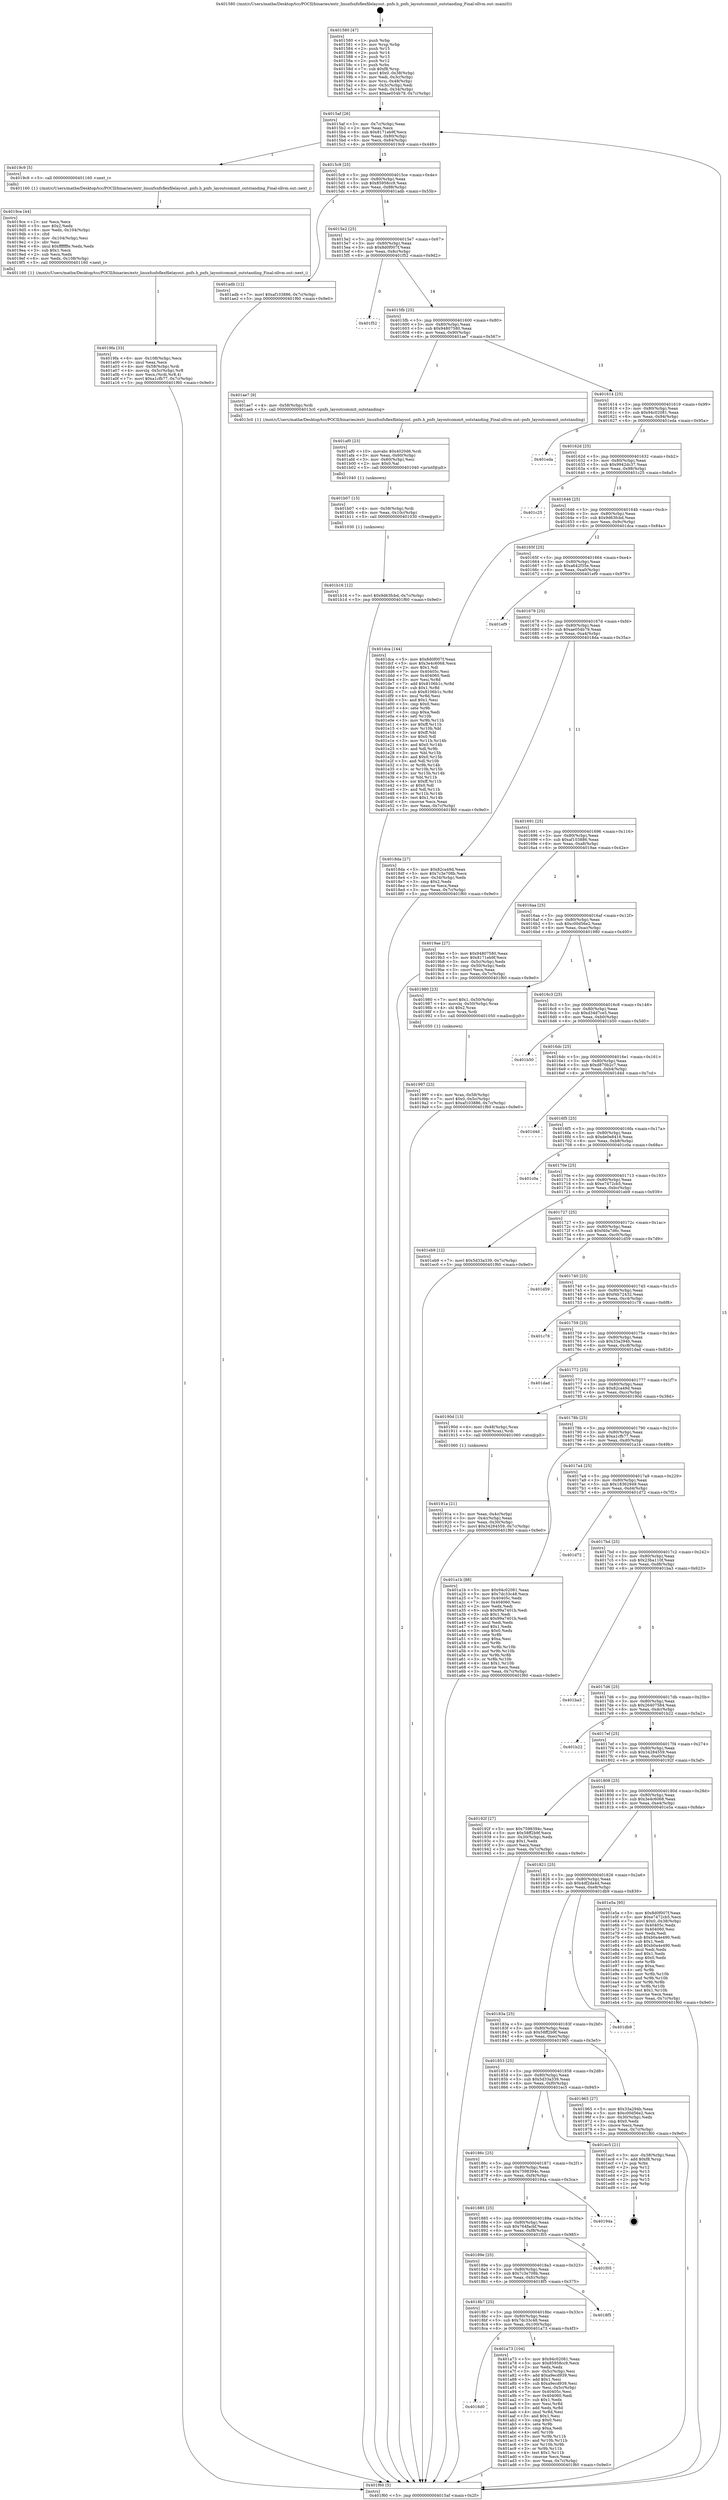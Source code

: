 digraph "0x401580" {
  label = "0x401580 (/mnt/c/Users/mathe/Desktop/tcc/POCII/binaries/extr_linuxfsnfsflexfilelayout..pnfs.h_pnfs_layoutcommit_outstanding_Final-ollvm.out::main(0))"
  labelloc = "t"
  node[shape=record]

  Entry [label="",width=0.3,height=0.3,shape=circle,fillcolor=black,style=filled]
  "0x4015af" [label="{
     0x4015af [26]\l
     | [instrs]\l
     &nbsp;&nbsp;0x4015af \<+3\>: mov -0x7c(%rbp),%eax\l
     &nbsp;&nbsp;0x4015b2 \<+2\>: mov %eax,%ecx\l
     &nbsp;&nbsp;0x4015b4 \<+6\>: sub $0x8171eb9f,%ecx\l
     &nbsp;&nbsp;0x4015ba \<+3\>: mov %eax,-0x80(%rbp)\l
     &nbsp;&nbsp;0x4015bd \<+6\>: mov %ecx,-0x84(%rbp)\l
     &nbsp;&nbsp;0x4015c3 \<+6\>: je 00000000004019c9 \<main+0x449\>\l
  }"]
  "0x4019c9" [label="{
     0x4019c9 [5]\l
     | [instrs]\l
     &nbsp;&nbsp;0x4019c9 \<+5\>: call 0000000000401160 \<next_i\>\l
     | [calls]\l
     &nbsp;&nbsp;0x401160 \{1\} (/mnt/c/Users/mathe/Desktop/tcc/POCII/binaries/extr_linuxfsnfsflexfilelayout..pnfs.h_pnfs_layoutcommit_outstanding_Final-ollvm.out::next_i)\l
  }"]
  "0x4015c9" [label="{
     0x4015c9 [25]\l
     | [instrs]\l
     &nbsp;&nbsp;0x4015c9 \<+5\>: jmp 00000000004015ce \<main+0x4e\>\l
     &nbsp;&nbsp;0x4015ce \<+3\>: mov -0x80(%rbp),%eax\l
     &nbsp;&nbsp;0x4015d1 \<+5\>: sub $0x85958cc9,%eax\l
     &nbsp;&nbsp;0x4015d6 \<+6\>: mov %eax,-0x88(%rbp)\l
     &nbsp;&nbsp;0x4015dc \<+6\>: je 0000000000401adb \<main+0x55b\>\l
  }"]
  Exit [label="",width=0.3,height=0.3,shape=circle,fillcolor=black,style=filled,peripheries=2]
  "0x401adb" [label="{
     0x401adb [12]\l
     | [instrs]\l
     &nbsp;&nbsp;0x401adb \<+7\>: movl $0xaf103886,-0x7c(%rbp)\l
     &nbsp;&nbsp;0x401ae2 \<+5\>: jmp 0000000000401f60 \<main+0x9e0\>\l
  }"]
  "0x4015e2" [label="{
     0x4015e2 [25]\l
     | [instrs]\l
     &nbsp;&nbsp;0x4015e2 \<+5\>: jmp 00000000004015e7 \<main+0x67\>\l
     &nbsp;&nbsp;0x4015e7 \<+3\>: mov -0x80(%rbp),%eax\l
     &nbsp;&nbsp;0x4015ea \<+5\>: sub $0x8d0f007f,%eax\l
     &nbsp;&nbsp;0x4015ef \<+6\>: mov %eax,-0x8c(%rbp)\l
     &nbsp;&nbsp;0x4015f5 \<+6\>: je 0000000000401f52 \<main+0x9d2\>\l
  }"]
  "0x401b16" [label="{
     0x401b16 [12]\l
     | [instrs]\l
     &nbsp;&nbsp;0x401b16 \<+7\>: movl $0x9d63fcbd,-0x7c(%rbp)\l
     &nbsp;&nbsp;0x401b1d \<+5\>: jmp 0000000000401f60 \<main+0x9e0\>\l
  }"]
  "0x401f52" [label="{
     0x401f52\l
  }", style=dashed]
  "0x4015fb" [label="{
     0x4015fb [25]\l
     | [instrs]\l
     &nbsp;&nbsp;0x4015fb \<+5\>: jmp 0000000000401600 \<main+0x80\>\l
     &nbsp;&nbsp;0x401600 \<+3\>: mov -0x80(%rbp),%eax\l
     &nbsp;&nbsp;0x401603 \<+5\>: sub $0x94807580,%eax\l
     &nbsp;&nbsp;0x401608 \<+6\>: mov %eax,-0x90(%rbp)\l
     &nbsp;&nbsp;0x40160e \<+6\>: je 0000000000401ae7 \<main+0x567\>\l
  }"]
  "0x401b07" [label="{
     0x401b07 [15]\l
     | [instrs]\l
     &nbsp;&nbsp;0x401b07 \<+4\>: mov -0x58(%rbp),%rdi\l
     &nbsp;&nbsp;0x401b0b \<+6\>: mov %eax,-0x10c(%rbp)\l
     &nbsp;&nbsp;0x401b11 \<+5\>: call 0000000000401030 \<free@plt\>\l
     | [calls]\l
     &nbsp;&nbsp;0x401030 \{1\} (unknown)\l
  }"]
  "0x401ae7" [label="{
     0x401ae7 [9]\l
     | [instrs]\l
     &nbsp;&nbsp;0x401ae7 \<+4\>: mov -0x58(%rbp),%rdi\l
     &nbsp;&nbsp;0x401aeb \<+5\>: call 00000000004013c0 \<pnfs_layoutcommit_outstanding\>\l
     | [calls]\l
     &nbsp;&nbsp;0x4013c0 \{1\} (/mnt/c/Users/mathe/Desktop/tcc/POCII/binaries/extr_linuxfsnfsflexfilelayout..pnfs.h_pnfs_layoutcommit_outstanding_Final-ollvm.out::pnfs_layoutcommit_outstanding)\l
  }"]
  "0x401614" [label="{
     0x401614 [25]\l
     | [instrs]\l
     &nbsp;&nbsp;0x401614 \<+5\>: jmp 0000000000401619 \<main+0x99\>\l
     &nbsp;&nbsp;0x401619 \<+3\>: mov -0x80(%rbp),%eax\l
     &nbsp;&nbsp;0x40161c \<+5\>: sub $0x94c02081,%eax\l
     &nbsp;&nbsp;0x401621 \<+6\>: mov %eax,-0x94(%rbp)\l
     &nbsp;&nbsp;0x401627 \<+6\>: je 0000000000401eda \<main+0x95a\>\l
  }"]
  "0x401af0" [label="{
     0x401af0 [23]\l
     | [instrs]\l
     &nbsp;&nbsp;0x401af0 \<+10\>: movabs $0x4020d6,%rdi\l
     &nbsp;&nbsp;0x401afa \<+3\>: mov %eax,-0x60(%rbp)\l
     &nbsp;&nbsp;0x401afd \<+3\>: mov -0x60(%rbp),%esi\l
     &nbsp;&nbsp;0x401b00 \<+2\>: mov $0x0,%al\l
     &nbsp;&nbsp;0x401b02 \<+5\>: call 0000000000401040 \<printf@plt\>\l
     | [calls]\l
     &nbsp;&nbsp;0x401040 \{1\} (unknown)\l
  }"]
  "0x401eda" [label="{
     0x401eda\l
  }", style=dashed]
  "0x40162d" [label="{
     0x40162d [25]\l
     | [instrs]\l
     &nbsp;&nbsp;0x40162d \<+5\>: jmp 0000000000401632 \<main+0xb2\>\l
     &nbsp;&nbsp;0x401632 \<+3\>: mov -0x80(%rbp),%eax\l
     &nbsp;&nbsp;0x401635 \<+5\>: sub $0x9942dc37,%eax\l
     &nbsp;&nbsp;0x40163a \<+6\>: mov %eax,-0x98(%rbp)\l
     &nbsp;&nbsp;0x401640 \<+6\>: je 0000000000401c25 \<main+0x6a5\>\l
  }"]
  "0x4018d0" [label="{
     0x4018d0\l
  }", style=dashed]
  "0x401c25" [label="{
     0x401c25\l
  }", style=dashed]
  "0x401646" [label="{
     0x401646 [25]\l
     | [instrs]\l
     &nbsp;&nbsp;0x401646 \<+5\>: jmp 000000000040164b \<main+0xcb\>\l
     &nbsp;&nbsp;0x40164b \<+3\>: mov -0x80(%rbp),%eax\l
     &nbsp;&nbsp;0x40164e \<+5\>: sub $0x9d63fcbd,%eax\l
     &nbsp;&nbsp;0x401653 \<+6\>: mov %eax,-0x9c(%rbp)\l
     &nbsp;&nbsp;0x401659 \<+6\>: je 0000000000401dca \<main+0x84a\>\l
  }"]
  "0x401a73" [label="{
     0x401a73 [104]\l
     | [instrs]\l
     &nbsp;&nbsp;0x401a73 \<+5\>: mov $0x94c02081,%eax\l
     &nbsp;&nbsp;0x401a78 \<+5\>: mov $0x85958cc9,%ecx\l
     &nbsp;&nbsp;0x401a7d \<+2\>: xor %edx,%edx\l
     &nbsp;&nbsp;0x401a7f \<+3\>: mov -0x5c(%rbp),%esi\l
     &nbsp;&nbsp;0x401a82 \<+6\>: add $0xa9ecd939,%esi\l
     &nbsp;&nbsp;0x401a88 \<+3\>: add $0x1,%esi\l
     &nbsp;&nbsp;0x401a8b \<+6\>: sub $0xa9ecd939,%esi\l
     &nbsp;&nbsp;0x401a91 \<+3\>: mov %esi,-0x5c(%rbp)\l
     &nbsp;&nbsp;0x401a94 \<+7\>: mov 0x40405c,%esi\l
     &nbsp;&nbsp;0x401a9b \<+7\>: mov 0x404060,%edi\l
     &nbsp;&nbsp;0x401aa2 \<+3\>: sub $0x1,%edx\l
     &nbsp;&nbsp;0x401aa5 \<+3\>: mov %esi,%r8d\l
     &nbsp;&nbsp;0x401aa8 \<+3\>: add %edx,%r8d\l
     &nbsp;&nbsp;0x401aab \<+4\>: imul %r8d,%esi\l
     &nbsp;&nbsp;0x401aaf \<+3\>: and $0x1,%esi\l
     &nbsp;&nbsp;0x401ab2 \<+3\>: cmp $0x0,%esi\l
     &nbsp;&nbsp;0x401ab5 \<+4\>: sete %r9b\l
     &nbsp;&nbsp;0x401ab9 \<+3\>: cmp $0xa,%edi\l
     &nbsp;&nbsp;0x401abc \<+4\>: setl %r10b\l
     &nbsp;&nbsp;0x401ac0 \<+3\>: mov %r9b,%r11b\l
     &nbsp;&nbsp;0x401ac3 \<+3\>: and %r10b,%r11b\l
     &nbsp;&nbsp;0x401ac6 \<+3\>: xor %r10b,%r9b\l
     &nbsp;&nbsp;0x401ac9 \<+3\>: or %r9b,%r11b\l
     &nbsp;&nbsp;0x401acc \<+4\>: test $0x1,%r11b\l
     &nbsp;&nbsp;0x401ad0 \<+3\>: cmovne %ecx,%eax\l
     &nbsp;&nbsp;0x401ad3 \<+3\>: mov %eax,-0x7c(%rbp)\l
     &nbsp;&nbsp;0x401ad6 \<+5\>: jmp 0000000000401f60 \<main+0x9e0\>\l
  }"]
  "0x401dca" [label="{
     0x401dca [144]\l
     | [instrs]\l
     &nbsp;&nbsp;0x401dca \<+5\>: mov $0x8d0f007f,%eax\l
     &nbsp;&nbsp;0x401dcf \<+5\>: mov $0x3e4c6068,%ecx\l
     &nbsp;&nbsp;0x401dd4 \<+2\>: mov $0x1,%dl\l
     &nbsp;&nbsp;0x401dd6 \<+7\>: mov 0x40405c,%esi\l
     &nbsp;&nbsp;0x401ddd \<+7\>: mov 0x404060,%edi\l
     &nbsp;&nbsp;0x401de4 \<+3\>: mov %esi,%r8d\l
     &nbsp;&nbsp;0x401de7 \<+7\>: add $0x8106b1c,%r8d\l
     &nbsp;&nbsp;0x401dee \<+4\>: sub $0x1,%r8d\l
     &nbsp;&nbsp;0x401df2 \<+7\>: sub $0x8106b1c,%r8d\l
     &nbsp;&nbsp;0x401df9 \<+4\>: imul %r8d,%esi\l
     &nbsp;&nbsp;0x401dfd \<+3\>: and $0x1,%esi\l
     &nbsp;&nbsp;0x401e00 \<+3\>: cmp $0x0,%esi\l
     &nbsp;&nbsp;0x401e03 \<+4\>: sete %r9b\l
     &nbsp;&nbsp;0x401e07 \<+3\>: cmp $0xa,%edi\l
     &nbsp;&nbsp;0x401e0a \<+4\>: setl %r10b\l
     &nbsp;&nbsp;0x401e0e \<+3\>: mov %r9b,%r11b\l
     &nbsp;&nbsp;0x401e11 \<+4\>: xor $0xff,%r11b\l
     &nbsp;&nbsp;0x401e15 \<+3\>: mov %r10b,%bl\l
     &nbsp;&nbsp;0x401e18 \<+3\>: xor $0xff,%bl\l
     &nbsp;&nbsp;0x401e1b \<+3\>: xor $0x0,%dl\l
     &nbsp;&nbsp;0x401e1e \<+3\>: mov %r11b,%r14b\l
     &nbsp;&nbsp;0x401e21 \<+4\>: and $0x0,%r14b\l
     &nbsp;&nbsp;0x401e25 \<+3\>: and %dl,%r9b\l
     &nbsp;&nbsp;0x401e28 \<+3\>: mov %bl,%r15b\l
     &nbsp;&nbsp;0x401e2b \<+4\>: and $0x0,%r15b\l
     &nbsp;&nbsp;0x401e2f \<+3\>: and %dl,%r10b\l
     &nbsp;&nbsp;0x401e32 \<+3\>: or %r9b,%r14b\l
     &nbsp;&nbsp;0x401e35 \<+3\>: or %r10b,%r15b\l
     &nbsp;&nbsp;0x401e38 \<+3\>: xor %r15b,%r14b\l
     &nbsp;&nbsp;0x401e3b \<+3\>: or %bl,%r11b\l
     &nbsp;&nbsp;0x401e3e \<+4\>: xor $0xff,%r11b\l
     &nbsp;&nbsp;0x401e42 \<+3\>: or $0x0,%dl\l
     &nbsp;&nbsp;0x401e45 \<+3\>: and %dl,%r11b\l
     &nbsp;&nbsp;0x401e48 \<+3\>: or %r11b,%r14b\l
     &nbsp;&nbsp;0x401e4b \<+4\>: test $0x1,%r14b\l
     &nbsp;&nbsp;0x401e4f \<+3\>: cmovne %ecx,%eax\l
     &nbsp;&nbsp;0x401e52 \<+3\>: mov %eax,-0x7c(%rbp)\l
     &nbsp;&nbsp;0x401e55 \<+5\>: jmp 0000000000401f60 \<main+0x9e0\>\l
  }"]
  "0x40165f" [label="{
     0x40165f [25]\l
     | [instrs]\l
     &nbsp;&nbsp;0x40165f \<+5\>: jmp 0000000000401664 \<main+0xe4\>\l
     &nbsp;&nbsp;0x401664 \<+3\>: mov -0x80(%rbp),%eax\l
     &nbsp;&nbsp;0x401667 \<+5\>: sub $0xa642f35e,%eax\l
     &nbsp;&nbsp;0x40166c \<+6\>: mov %eax,-0xa0(%rbp)\l
     &nbsp;&nbsp;0x401672 \<+6\>: je 0000000000401ef9 \<main+0x979\>\l
  }"]
  "0x4018b7" [label="{
     0x4018b7 [25]\l
     | [instrs]\l
     &nbsp;&nbsp;0x4018b7 \<+5\>: jmp 00000000004018bc \<main+0x33c\>\l
     &nbsp;&nbsp;0x4018bc \<+3\>: mov -0x80(%rbp),%eax\l
     &nbsp;&nbsp;0x4018bf \<+5\>: sub $0x7dc33c48,%eax\l
     &nbsp;&nbsp;0x4018c4 \<+6\>: mov %eax,-0x100(%rbp)\l
     &nbsp;&nbsp;0x4018ca \<+6\>: je 0000000000401a73 \<main+0x4f3\>\l
  }"]
  "0x401ef9" [label="{
     0x401ef9\l
  }", style=dashed]
  "0x401678" [label="{
     0x401678 [25]\l
     | [instrs]\l
     &nbsp;&nbsp;0x401678 \<+5\>: jmp 000000000040167d \<main+0xfd\>\l
     &nbsp;&nbsp;0x40167d \<+3\>: mov -0x80(%rbp),%eax\l
     &nbsp;&nbsp;0x401680 \<+5\>: sub $0xae054b79,%eax\l
     &nbsp;&nbsp;0x401685 \<+6\>: mov %eax,-0xa4(%rbp)\l
     &nbsp;&nbsp;0x40168b \<+6\>: je 00000000004018da \<main+0x35a\>\l
  }"]
  "0x4018f5" [label="{
     0x4018f5\l
  }", style=dashed]
  "0x4018da" [label="{
     0x4018da [27]\l
     | [instrs]\l
     &nbsp;&nbsp;0x4018da \<+5\>: mov $0x82ca49d,%eax\l
     &nbsp;&nbsp;0x4018df \<+5\>: mov $0x7c3e708b,%ecx\l
     &nbsp;&nbsp;0x4018e4 \<+3\>: mov -0x34(%rbp),%edx\l
     &nbsp;&nbsp;0x4018e7 \<+3\>: cmp $0x2,%edx\l
     &nbsp;&nbsp;0x4018ea \<+3\>: cmovne %ecx,%eax\l
     &nbsp;&nbsp;0x4018ed \<+3\>: mov %eax,-0x7c(%rbp)\l
     &nbsp;&nbsp;0x4018f0 \<+5\>: jmp 0000000000401f60 \<main+0x9e0\>\l
  }"]
  "0x401691" [label="{
     0x401691 [25]\l
     | [instrs]\l
     &nbsp;&nbsp;0x401691 \<+5\>: jmp 0000000000401696 \<main+0x116\>\l
     &nbsp;&nbsp;0x401696 \<+3\>: mov -0x80(%rbp),%eax\l
     &nbsp;&nbsp;0x401699 \<+5\>: sub $0xaf103886,%eax\l
     &nbsp;&nbsp;0x40169e \<+6\>: mov %eax,-0xa8(%rbp)\l
     &nbsp;&nbsp;0x4016a4 \<+6\>: je 00000000004019ae \<main+0x42e\>\l
  }"]
  "0x401f60" [label="{
     0x401f60 [5]\l
     | [instrs]\l
     &nbsp;&nbsp;0x401f60 \<+5\>: jmp 00000000004015af \<main+0x2f\>\l
  }"]
  "0x401580" [label="{
     0x401580 [47]\l
     | [instrs]\l
     &nbsp;&nbsp;0x401580 \<+1\>: push %rbp\l
     &nbsp;&nbsp;0x401581 \<+3\>: mov %rsp,%rbp\l
     &nbsp;&nbsp;0x401584 \<+2\>: push %r15\l
     &nbsp;&nbsp;0x401586 \<+2\>: push %r14\l
     &nbsp;&nbsp;0x401588 \<+2\>: push %r13\l
     &nbsp;&nbsp;0x40158a \<+2\>: push %r12\l
     &nbsp;&nbsp;0x40158c \<+1\>: push %rbx\l
     &nbsp;&nbsp;0x40158d \<+7\>: sub $0xf8,%rsp\l
     &nbsp;&nbsp;0x401594 \<+7\>: movl $0x0,-0x38(%rbp)\l
     &nbsp;&nbsp;0x40159b \<+3\>: mov %edi,-0x3c(%rbp)\l
     &nbsp;&nbsp;0x40159e \<+4\>: mov %rsi,-0x48(%rbp)\l
     &nbsp;&nbsp;0x4015a2 \<+3\>: mov -0x3c(%rbp),%edi\l
     &nbsp;&nbsp;0x4015a5 \<+3\>: mov %edi,-0x34(%rbp)\l
     &nbsp;&nbsp;0x4015a8 \<+7\>: movl $0xae054b79,-0x7c(%rbp)\l
  }"]
  "0x40189e" [label="{
     0x40189e [25]\l
     | [instrs]\l
     &nbsp;&nbsp;0x40189e \<+5\>: jmp 00000000004018a3 \<main+0x323\>\l
     &nbsp;&nbsp;0x4018a3 \<+3\>: mov -0x80(%rbp),%eax\l
     &nbsp;&nbsp;0x4018a6 \<+5\>: sub $0x7c3e708b,%eax\l
     &nbsp;&nbsp;0x4018ab \<+6\>: mov %eax,-0xfc(%rbp)\l
     &nbsp;&nbsp;0x4018b1 \<+6\>: je 00000000004018f5 \<main+0x375\>\l
  }"]
  "0x4019ae" [label="{
     0x4019ae [27]\l
     | [instrs]\l
     &nbsp;&nbsp;0x4019ae \<+5\>: mov $0x94807580,%eax\l
     &nbsp;&nbsp;0x4019b3 \<+5\>: mov $0x8171eb9f,%ecx\l
     &nbsp;&nbsp;0x4019b8 \<+3\>: mov -0x5c(%rbp),%edx\l
     &nbsp;&nbsp;0x4019bb \<+3\>: cmp -0x50(%rbp),%edx\l
     &nbsp;&nbsp;0x4019be \<+3\>: cmovl %ecx,%eax\l
     &nbsp;&nbsp;0x4019c1 \<+3\>: mov %eax,-0x7c(%rbp)\l
     &nbsp;&nbsp;0x4019c4 \<+5\>: jmp 0000000000401f60 \<main+0x9e0\>\l
  }"]
  "0x4016aa" [label="{
     0x4016aa [25]\l
     | [instrs]\l
     &nbsp;&nbsp;0x4016aa \<+5\>: jmp 00000000004016af \<main+0x12f\>\l
     &nbsp;&nbsp;0x4016af \<+3\>: mov -0x80(%rbp),%eax\l
     &nbsp;&nbsp;0x4016b2 \<+5\>: sub $0xc00d56e2,%eax\l
     &nbsp;&nbsp;0x4016b7 \<+6\>: mov %eax,-0xac(%rbp)\l
     &nbsp;&nbsp;0x4016bd \<+6\>: je 0000000000401980 \<main+0x400\>\l
  }"]
  "0x401f05" [label="{
     0x401f05\l
  }", style=dashed]
  "0x401980" [label="{
     0x401980 [23]\l
     | [instrs]\l
     &nbsp;&nbsp;0x401980 \<+7\>: movl $0x1,-0x50(%rbp)\l
     &nbsp;&nbsp;0x401987 \<+4\>: movslq -0x50(%rbp),%rax\l
     &nbsp;&nbsp;0x40198b \<+4\>: shl $0x2,%rax\l
     &nbsp;&nbsp;0x40198f \<+3\>: mov %rax,%rdi\l
     &nbsp;&nbsp;0x401992 \<+5\>: call 0000000000401050 \<malloc@plt\>\l
     | [calls]\l
     &nbsp;&nbsp;0x401050 \{1\} (unknown)\l
  }"]
  "0x4016c3" [label="{
     0x4016c3 [25]\l
     | [instrs]\l
     &nbsp;&nbsp;0x4016c3 \<+5\>: jmp 00000000004016c8 \<main+0x148\>\l
     &nbsp;&nbsp;0x4016c8 \<+3\>: mov -0x80(%rbp),%eax\l
     &nbsp;&nbsp;0x4016cb \<+5\>: sub $0xd34d7ce5,%eax\l
     &nbsp;&nbsp;0x4016d0 \<+6\>: mov %eax,-0xb0(%rbp)\l
     &nbsp;&nbsp;0x4016d6 \<+6\>: je 0000000000401b50 \<main+0x5d0\>\l
  }"]
  "0x401885" [label="{
     0x401885 [25]\l
     | [instrs]\l
     &nbsp;&nbsp;0x401885 \<+5\>: jmp 000000000040188a \<main+0x30a\>\l
     &nbsp;&nbsp;0x40188a \<+3\>: mov -0x80(%rbp),%eax\l
     &nbsp;&nbsp;0x40188d \<+5\>: sub $0x764facbf,%eax\l
     &nbsp;&nbsp;0x401892 \<+6\>: mov %eax,-0xf8(%rbp)\l
     &nbsp;&nbsp;0x401898 \<+6\>: je 0000000000401f05 \<main+0x985\>\l
  }"]
  "0x401b50" [label="{
     0x401b50\l
  }", style=dashed]
  "0x4016dc" [label="{
     0x4016dc [25]\l
     | [instrs]\l
     &nbsp;&nbsp;0x4016dc \<+5\>: jmp 00000000004016e1 \<main+0x161\>\l
     &nbsp;&nbsp;0x4016e1 \<+3\>: mov -0x80(%rbp),%eax\l
     &nbsp;&nbsp;0x4016e4 \<+5\>: sub $0xd870b2c7,%eax\l
     &nbsp;&nbsp;0x4016e9 \<+6\>: mov %eax,-0xb4(%rbp)\l
     &nbsp;&nbsp;0x4016ef \<+6\>: je 0000000000401d4d \<main+0x7cd\>\l
  }"]
  "0x40194a" [label="{
     0x40194a\l
  }", style=dashed]
  "0x401d4d" [label="{
     0x401d4d\l
  }", style=dashed]
  "0x4016f5" [label="{
     0x4016f5 [25]\l
     | [instrs]\l
     &nbsp;&nbsp;0x4016f5 \<+5\>: jmp 00000000004016fa \<main+0x17a\>\l
     &nbsp;&nbsp;0x4016fa \<+3\>: mov -0x80(%rbp),%eax\l
     &nbsp;&nbsp;0x4016fd \<+5\>: sub $0xde0e8416,%eax\l
     &nbsp;&nbsp;0x401702 \<+6\>: mov %eax,-0xb8(%rbp)\l
     &nbsp;&nbsp;0x401708 \<+6\>: je 0000000000401c0a \<main+0x68a\>\l
  }"]
  "0x40186c" [label="{
     0x40186c [25]\l
     | [instrs]\l
     &nbsp;&nbsp;0x40186c \<+5\>: jmp 0000000000401871 \<main+0x2f1\>\l
     &nbsp;&nbsp;0x401871 \<+3\>: mov -0x80(%rbp),%eax\l
     &nbsp;&nbsp;0x401874 \<+5\>: sub $0x7598394c,%eax\l
     &nbsp;&nbsp;0x401879 \<+6\>: mov %eax,-0xf4(%rbp)\l
     &nbsp;&nbsp;0x40187f \<+6\>: je 000000000040194a \<main+0x3ca\>\l
  }"]
  "0x401c0a" [label="{
     0x401c0a\l
  }", style=dashed]
  "0x40170e" [label="{
     0x40170e [25]\l
     | [instrs]\l
     &nbsp;&nbsp;0x40170e \<+5\>: jmp 0000000000401713 \<main+0x193\>\l
     &nbsp;&nbsp;0x401713 \<+3\>: mov -0x80(%rbp),%eax\l
     &nbsp;&nbsp;0x401716 \<+5\>: sub $0xe7472cb5,%eax\l
     &nbsp;&nbsp;0x40171b \<+6\>: mov %eax,-0xbc(%rbp)\l
     &nbsp;&nbsp;0x401721 \<+6\>: je 0000000000401eb9 \<main+0x939\>\l
  }"]
  "0x401ec5" [label="{
     0x401ec5 [21]\l
     | [instrs]\l
     &nbsp;&nbsp;0x401ec5 \<+3\>: mov -0x38(%rbp),%eax\l
     &nbsp;&nbsp;0x401ec8 \<+7\>: add $0xf8,%rsp\l
     &nbsp;&nbsp;0x401ecf \<+1\>: pop %rbx\l
     &nbsp;&nbsp;0x401ed0 \<+2\>: pop %r12\l
     &nbsp;&nbsp;0x401ed2 \<+2\>: pop %r13\l
     &nbsp;&nbsp;0x401ed4 \<+2\>: pop %r14\l
     &nbsp;&nbsp;0x401ed6 \<+2\>: pop %r15\l
     &nbsp;&nbsp;0x401ed8 \<+1\>: pop %rbp\l
     &nbsp;&nbsp;0x401ed9 \<+1\>: ret\l
  }"]
  "0x401eb9" [label="{
     0x401eb9 [12]\l
     | [instrs]\l
     &nbsp;&nbsp;0x401eb9 \<+7\>: movl $0x5d33a339,-0x7c(%rbp)\l
     &nbsp;&nbsp;0x401ec0 \<+5\>: jmp 0000000000401f60 \<main+0x9e0\>\l
  }"]
  "0x401727" [label="{
     0x401727 [25]\l
     | [instrs]\l
     &nbsp;&nbsp;0x401727 \<+5\>: jmp 000000000040172c \<main+0x1ac\>\l
     &nbsp;&nbsp;0x40172c \<+3\>: mov -0x80(%rbp),%eax\l
     &nbsp;&nbsp;0x40172f \<+5\>: sub $0xf40a7d6c,%eax\l
     &nbsp;&nbsp;0x401734 \<+6\>: mov %eax,-0xc0(%rbp)\l
     &nbsp;&nbsp;0x40173a \<+6\>: je 0000000000401d59 \<main+0x7d9\>\l
  }"]
  "0x4019fa" [label="{
     0x4019fa [33]\l
     | [instrs]\l
     &nbsp;&nbsp;0x4019fa \<+6\>: mov -0x108(%rbp),%ecx\l
     &nbsp;&nbsp;0x401a00 \<+3\>: imul %eax,%ecx\l
     &nbsp;&nbsp;0x401a03 \<+4\>: mov -0x58(%rbp),%rdi\l
     &nbsp;&nbsp;0x401a07 \<+4\>: movslq -0x5c(%rbp),%r8\l
     &nbsp;&nbsp;0x401a0b \<+4\>: mov %ecx,(%rdi,%r8,4)\l
     &nbsp;&nbsp;0x401a0f \<+7\>: movl $0xa1cfb77,-0x7c(%rbp)\l
     &nbsp;&nbsp;0x401a16 \<+5\>: jmp 0000000000401f60 \<main+0x9e0\>\l
  }"]
  "0x401d59" [label="{
     0x401d59\l
  }", style=dashed]
  "0x401740" [label="{
     0x401740 [25]\l
     | [instrs]\l
     &nbsp;&nbsp;0x401740 \<+5\>: jmp 0000000000401745 \<main+0x1c5\>\l
     &nbsp;&nbsp;0x401745 \<+3\>: mov -0x80(%rbp),%eax\l
     &nbsp;&nbsp;0x401748 \<+5\>: sub $0xf4b72432,%eax\l
     &nbsp;&nbsp;0x40174d \<+6\>: mov %eax,-0xc4(%rbp)\l
     &nbsp;&nbsp;0x401753 \<+6\>: je 0000000000401c78 \<main+0x6f8\>\l
  }"]
  "0x4019ce" [label="{
     0x4019ce [44]\l
     | [instrs]\l
     &nbsp;&nbsp;0x4019ce \<+2\>: xor %ecx,%ecx\l
     &nbsp;&nbsp;0x4019d0 \<+5\>: mov $0x2,%edx\l
     &nbsp;&nbsp;0x4019d5 \<+6\>: mov %edx,-0x104(%rbp)\l
     &nbsp;&nbsp;0x4019db \<+1\>: cltd\l
     &nbsp;&nbsp;0x4019dc \<+6\>: mov -0x104(%rbp),%esi\l
     &nbsp;&nbsp;0x4019e2 \<+2\>: idiv %esi\l
     &nbsp;&nbsp;0x4019e4 \<+6\>: imul $0xfffffffe,%edx,%edx\l
     &nbsp;&nbsp;0x4019ea \<+3\>: sub $0x1,%ecx\l
     &nbsp;&nbsp;0x4019ed \<+2\>: sub %ecx,%edx\l
     &nbsp;&nbsp;0x4019ef \<+6\>: mov %edx,-0x108(%rbp)\l
     &nbsp;&nbsp;0x4019f5 \<+5\>: call 0000000000401160 \<next_i\>\l
     | [calls]\l
     &nbsp;&nbsp;0x401160 \{1\} (/mnt/c/Users/mathe/Desktop/tcc/POCII/binaries/extr_linuxfsnfsflexfilelayout..pnfs.h_pnfs_layoutcommit_outstanding_Final-ollvm.out::next_i)\l
  }"]
  "0x401c78" [label="{
     0x401c78\l
  }", style=dashed]
  "0x401759" [label="{
     0x401759 [25]\l
     | [instrs]\l
     &nbsp;&nbsp;0x401759 \<+5\>: jmp 000000000040175e \<main+0x1de\>\l
     &nbsp;&nbsp;0x40175e \<+3\>: mov -0x80(%rbp),%eax\l
     &nbsp;&nbsp;0x401761 \<+5\>: sub $0x33a294b,%eax\l
     &nbsp;&nbsp;0x401766 \<+6\>: mov %eax,-0xc8(%rbp)\l
     &nbsp;&nbsp;0x40176c \<+6\>: je 0000000000401dad \<main+0x82d\>\l
  }"]
  "0x401997" [label="{
     0x401997 [23]\l
     | [instrs]\l
     &nbsp;&nbsp;0x401997 \<+4\>: mov %rax,-0x58(%rbp)\l
     &nbsp;&nbsp;0x40199b \<+7\>: movl $0x0,-0x5c(%rbp)\l
     &nbsp;&nbsp;0x4019a2 \<+7\>: movl $0xaf103886,-0x7c(%rbp)\l
     &nbsp;&nbsp;0x4019a9 \<+5\>: jmp 0000000000401f60 \<main+0x9e0\>\l
  }"]
  "0x401dad" [label="{
     0x401dad\l
  }", style=dashed]
  "0x401772" [label="{
     0x401772 [25]\l
     | [instrs]\l
     &nbsp;&nbsp;0x401772 \<+5\>: jmp 0000000000401777 \<main+0x1f7\>\l
     &nbsp;&nbsp;0x401777 \<+3\>: mov -0x80(%rbp),%eax\l
     &nbsp;&nbsp;0x40177a \<+5\>: sub $0x82ca49d,%eax\l
     &nbsp;&nbsp;0x40177f \<+6\>: mov %eax,-0xcc(%rbp)\l
     &nbsp;&nbsp;0x401785 \<+6\>: je 000000000040190d \<main+0x38d\>\l
  }"]
  "0x401853" [label="{
     0x401853 [25]\l
     | [instrs]\l
     &nbsp;&nbsp;0x401853 \<+5\>: jmp 0000000000401858 \<main+0x2d8\>\l
     &nbsp;&nbsp;0x401858 \<+3\>: mov -0x80(%rbp),%eax\l
     &nbsp;&nbsp;0x40185b \<+5\>: sub $0x5d33a339,%eax\l
     &nbsp;&nbsp;0x401860 \<+6\>: mov %eax,-0xf0(%rbp)\l
     &nbsp;&nbsp;0x401866 \<+6\>: je 0000000000401ec5 \<main+0x945\>\l
  }"]
  "0x40190d" [label="{
     0x40190d [13]\l
     | [instrs]\l
     &nbsp;&nbsp;0x40190d \<+4\>: mov -0x48(%rbp),%rax\l
     &nbsp;&nbsp;0x401911 \<+4\>: mov 0x8(%rax),%rdi\l
     &nbsp;&nbsp;0x401915 \<+5\>: call 0000000000401060 \<atoi@plt\>\l
     | [calls]\l
     &nbsp;&nbsp;0x401060 \{1\} (unknown)\l
  }"]
  "0x40178b" [label="{
     0x40178b [25]\l
     | [instrs]\l
     &nbsp;&nbsp;0x40178b \<+5\>: jmp 0000000000401790 \<main+0x210\>\l
     &nbsp;&nbsp;0x401790 \<+3\>: mov -0x80(%rbp),%eax\l
     &nbsp;&nbsp;0x401793 \<+5\>: sub $0xa1cfb77,%eax\l
     &nbsp;&nbsp;0x401798 \<+6\>: mov %eax,-0xd0(%rbp)\l
     &nbsp;&nbsp;0x40179e \<+6\>: je 0000000000401a1b \<main+0x49b\>\l
  }"]
  "0x40191a" [label="{
     0x40191a [21]\l
     | [instrs]\l
     &nbsp;&nbsp;0x40191a \<+3\>: mov %eax,-0x4c(%rbp)\l
     &nbsp;&nbsp;0x40191d \<+3\>: mov -0x4c(%rbp),%eax\l
     &nbsp;&nbsp;0x401920 \<+3\>: mov %eax,-0x30(%rbp)\l
     &nbsp;&nbsp;0x401923 \<+7\>: movl $0x34284559,-0x7c(%rbp)\l
     &nbsp;&nbsp;0x40192a \<+5\>: jmp 0000000000401f60 \<main+0x9e0\>\l
  }"]
  "0x401965" [label="{
     0x401965 [27]\l
     | [instrs]\l
     &nbsp;&nbsp;0x401965 \<+5\>: mov $0x33a294b,%eax\l
     &nbsp;&nbsp;0x40196a \<+5\>: mov $0xc00d56e2,%ecx\l
     &nbsp;&nbsp;0x40196f \<+3\>: mov -0x30(%rbp),%edx\l
     &nbsp;&nbsp;0x401972 \<+3\>: cmp $0x0,%edx\l
     &nbsp;&nbsp;0x401975 \<+3\>: cmove %ecx,%eax\l
     &nbsp;&nbsp;0x401978 \<+3\>: mov %eax,-0x7c(%rbp)\l
     &nbsp;&nbsp;0x40197b \<+5\>: jmp 0000000000401f60 \<main+0x9e0\>\l
  }"]
  "0x401a1b" [label="{
     0x401a1b [88]\l
     | [instrs]\l
     &nbsp;&nbsp;0x401a1b \<+5\>: mov $0x94c02081,%eax\l
     &nbsp;&nbsp;0x401a20 \<+5\>: mov $0x7dc33c48,%ecx\l
     &nbsp;&nbsp;0x401a25 \<+7\>: mov 0x40405c,%edx\l
     &nbsp;&nbsp;0x401a2c \<+7\>: mov 0x404060,%esi\l
     &nbsp;&nbsp;0x401a33 \<+2\>: mov %edx,%edi\l
     &nbsp;&nbsp;0x401a35 \<+6\>: sub $0x99a7401b,%edi\l
     &nbsp;&nbsp;0x401a3b \<+3\>: sub $0x1,%edi\l
     &nbsp;&nbsp;0x401a3e \<+6\>: add $0x99a7401b,%edi\l
     &nbsp;&nbsp;0x401a44 \<+3\>: imul %edi,%edx\l
     &nbsp;&nbsp;0x401a47 \<+3\>: and $0x1,%edx\l
     &nbsp;&nbsp;0x401a4a \<+3\>: cmp $0x0,%edx\l
     &nbsp;&nbsp;0x401a4d \<+4\>: sete %r8b\l
     &nbsp;&nbsp;0x401a51 \<+3\>: cmp $0xa,%esi\l
     &nbsp;&nbsp;0x401a54 \<+4\>: setl %r9b\l
     &nbsp;&nbsp;0x401a58 \<+3\>: mov %r8b,%r10b\l
     &nbsp;&nbsp;0x401a5b \<+3\>: and %r9b,%r10b\l
     &nbsp;&nbsp;0x401a5e \<+3\>: xor %r9b,%r8b\l
     &nbsp;&nbsp;0x401a61 \<+3\>: or %r8b,%r10b\l
     &nbsp;&nbsp;0x401a64 \<+4\>: test $0x1,%r10b\l
     &nbsp;&nbsp;0x401a68 \<+3\>: cmovne %ecx,%eax\l
     &nbsp;&nbsp;0x401a6b \<+3\>: mov %eax,-0x7c(%rbp)\l
     &nbsp;&nbsp;0x401a6e \<+5\>: jmp 0000000000401f60 \<main+0x9e0\>\l
  }"]
  "0x4017a4" [label="{
     0x4017a4 [25]\l
     | [instrs]\l
     &nbsp;&nbsp;0x4017a4 \<+5\>: jmp 00000000004017a9 \<main+0x229\>\l
     &nbsp;&nbsp;0x4017a9 \<+3\>: mov -0x80(%rbp),%eax\l
     &nbsp;&nbsp;0x4017ac \<+5\>: sub $0x18362949,%eax\l
     &nbsp;&nbsp;0x4017b1 \<+6\>: mov %eax,-0xd4(%rbp)\l
     &nbsp;&nbsp;0x4017b7 \<+6\>: je 0000000000401d72 \<main+0x7f2\>\l
  }"]
  "0x40183a" [label="{
     0x40183a [25]\l
     | [instrs]\l
     &nbsp;&nbsp;0x40183a \<+5\>: jmp 000000000040183f \<main+0x2bf\>\l
     &nbsp;&nbsp;0x40183f \<+3\>: mov -0x80(%rbp),%eax\l
     &nbsp;&nbsp;0x401842 \<+5\>: sub $0x58ff2b9f,%eax\l
     &nbsp;&nbsp;0x401847 \<+6\>: mov %eax,-0xec(%rbp)\l
     &nbsp;&nbsp;0x40184d \<+6\>: je 0000000000401965 \<main+0x3e5\>\l
  }"]
  "0x401d72" [label="{
     0x401d72\l
  }", style=dashed]
  "0x4017bd" [label="{
     0x4017bd [25]\l
     | [instrs]\l
     &nbsp;&nbsp;0x4017bd \<+5\>: jmp 00000000004017c2 \<main+0x242\>\l
     &nbsp;&nbsp;0x4017c2 \<+3\>: mov -0x80(%rbp),%eax\l
     &nbsp;&nbsp;0x4017c5 \<+5\>: sub $0x23ba110f,%eax\l
     &nbsp;&nbsp;0x4017ca \<+6\>: mov %eax,-0xd8(%rbp)\l
     &nbsp;&nbsp;0x4017d0 \<+6\>: je 0000000000401ba3 \<main+0x623\>\l
  }"]
  "0x401db9" [label="{
     0x401db9\l
  }", style=dashed]
  "0x401ba3" [label="{
     0x401ba3\l
  }", style=dashed]
  "0x4017d6" [label="{
     0x4017d6 [25]\l
     | [instrs]\l
     &nbsp;&nbsp;0x4017d6 \<+5\>: jmp 00000000004017db \<main+0x25b\>\l
     &nbsp;&nbsp;0x4017db \<+3\>: mov -0x80(%rbp),%eax\l
     &nbsp;&nbsp;0x4017de \<+5\>: sub $0x26407584,%eax\l
     &nbsp;&nbsp;0x4017e3 \<+6\>: mov %eax,-0xdc(%rbp)\l
     &nbsp;&nbsp;0x4017e9 \<+6\>: je 0000000000401b22 \<main+0x5a2\>\l
  }"]
  "0x401821" [label="{
     0x401821 [25]\l
     | [instrs]\l
     &nbsp;&nbsp;0x401821 \<+5\>: jmp 0000000000401826 \<main+0x2a6\>\l
     &nbsp;&nbsp;0x401826 \<+3\>: mov -0x80(%rbp),%eax\l
     &nbsp;&nbsp;0x401829 \<+5\>: sub $0x4df2da4d,%eax\l
     &nbsp;&nbsp;0x40182e \<+6\>: mov %eax,-0xe8(%rbp)\l
     &nbsp;&nbsp;0x401834 \<+6\>: je 0000000000401db9 \<main+0x839\>\l
  }"]
  "0x401b22" [label="{
     0x401b22\l
  }", style=dashed]
  "0x4017ef" [label="{
     0x4017ef [25]\l
     | [instrs]\l
     &nbsp;&nbsp;0x4017ef \<+5\>: jmp 00000000004017f4 \<main+0x274\>\l
     &nbsp;&nbsp;0x4017f4 \<+3\>: mov -0x80(%rbp),%eax\l
     &nbsp;&nbsp;0x4017f7 \<+5\>: sub $0x34284559,%eax\l
     &nbsp;&nbsp;0x4017fc \<+6\>: mov %eax,-0xe0(%rbp)\l
     &nbsp;&nbsp;0x401802 \<+6\>: je 000000000040192f \<main+0x3af\>\l
  }"]
  "0x401e5a" [label="{
     0x401e5a [95]\l
     | [instrs]\l
     &nbsp;&nbsp;0x401e5a \<+5\>: mov $0x8d0f007f,%eax\l
     &nbsp;&nbsp;0x401e5f \<+5\>: mov $0xe7472cb5,%ecx\l
     &nbsp;&nbsp;0x401e64 \<+7\>: movl $0x0,-0x38(%rbp)\l
     &nbsp;&nbsp;0x401e6b \<+7\>: mov 0x40405c,%edx\l
     &nbsp;&nbsp;0x401e72 \<+7\>: mov 0x404060,%esi\l
     &nbsp;&nbsp;0x401e79 \<+2\>: mov %edx,%edi\l
     &nbsp;&nbsp;0x401e7b \<+6\>: sub $0xb0a4e490,%edi\l
     &nbsp;&nbsp;0x401e81 \<+3\>: sub $0x1,%edi\l
     &nbsp;&nbsp;0x401e84 \<+6\>: add $0xb0a4e490,%edi\l
     &nbsp;&nbsp;0x401e8a \<+3\>: imul %edi,%edx\l
     &nbsp;&nbsp;0x401e8d \<+3\>: and $0x1,%edx\l
     &nbsp;&nbsp;0x401e90 \<+3\>: cmp $0x0,%edx\l
     &nbsp;&nbsp;0x401e93 \<+4\>: sete %r8b\l
     &nbsp;&nbsp;0x401e97 \<+3\>: cmp $0xa,%esi\l
     &nbsp;&nbsp;0x401e9a \<+4\>: setl %r9b\l
     &nbsp;&nbsp;0x401e9e \<+3\>: mov %r8b,%r10b\l
     &nbsp;&nbsp;0x401ea1 \<+3\>: and %r9b,%r10b\l
     &nbsp;&nbsp;0x401ea4 \<+3\>: xor %r9b,%r8b\l
     &nbsp;&nbsp;0x401ea7 \<+3\>: or %r8b,%r10b\l
     &nbsp;&nbsp;0x401eaa \<+4\>: test $0x1,%r10b\l
     &nbsp;&nbsp;0x401eae \<+3\>: cmovne %ecx,%eax\l
     &nbsp;&nbsp;0x401eb1 \<+3\>: mov %eax,-0x7c(%rbp)\l
     &nbsp;&nbsp;0x401eb4 \<+5\>: jmp 0000000000401f60 \<main+0x9e0\>\l
  }"]
  "0x40192f" [label="{
     0x40192f [27]\l
     | [instrs]\l
     &nbsp;&nbsp;0x40192f \<+5\>: mov $0x7598394c,%eax\l
     &nbsp;&nbsp;0x401934 \<+5\>: mov $0x58ff2b9f,%ecx\l
     &nbsp;&nbsp;0x401939 \<+3\>: mov -0x30(%rbp),%edx\l
     &nbsp;&nbsp;0x40193c \<+3\>: cmp $0x1,%edx\l
     &nbsp;&nbsp;0x40193f \<+3\>: cmovl %ecx,%eax\l
     &nbsp;&nbsp;0x401942 \<+3\>: mov %eax,-0x7c(%rbp)\l
     &nbsp;&nbsp;0x401945 \<+5\>: jmp 0000000000401f60 \<main+0x9e0\>\l
  }"]
  "0x401808" [label="{
     0x401808 [25]\l
     | [instrs]\l
     &nbsp;&nbsp;0x401808 \<+5\>: jmp 000000000040180d \<main+0x28d\>\l
     &nbsp;&nbsp;0x40180d \<+3\>: mov -0x80(%rbp),%eax\l
     &nbsp;&nbsp;0x401810 \<+5\>: sub $0x3e4c6068,%eax\l
     &nbsp;&nbsp;0x401815 \<+6\>: mov %eax,-0xe4(%rbp)\l
     &nbsp;&nbsp;0x40181b \<+6\>: je 0000000000401e5a \<main+0x8da\>\l
  }"]
  Entry -> "0x401580" [label=" 1"]
  "0x4015af" -> "0x4019c9" [label=" 1"]
  "0x4015af" -> "0x4015c9" [label=" 15"]
  "0x401ec5" -> Exit [label=" 1"]
  "0x4015c9" -> "0x401adb" [label=" 1"]
  "0x4015c9" -> "0x4015e2" [label=" 14"]
  "0x401eb9" -> "0x401f60" [label=" 1"]
  "0x4015e2" -> "0x401f52" [label=" 0"]
  "0x4015e2" -> "0x4015fb" [label=" 14"]
  "0x401e5a" -> "0x401f60" [label=" 1"]
  "0x4015fb" -> "0x401ae7" [label=" 1"]
  "0x4015fb" -> "0x401614" [label=" 13"]
  "0x401dca" -> "0x401f60" [label=" 1"]
  "0x401614" -> "0x401eda" [label=" 0"]
  "0x401614" -> "0x40162d" [label=" 13"]
  "0x401b16" -> "0x401f60" [label=" 1"]
  "0x40162d" -> "0x401c25" [label=" 0"]
  "0x40162d" -> "0x401646" [label=" 13"]
  "0x401b07" -> "0x401b16" [label=" 1"]
  "0x401646" -> "0x401dca" [label=" 1"]
  "0x401646" -> "0x40165f" [label=" 12"]
  "0x401af0" -> "0x401b07" [label=" 1"]
  "0x40165f" -> "0x401ef9" [label=" 0"]
  "0x40165f" -> "0x401678" [label=" 12"]
  "0x401adb" -> "0x401f60" [label=" 1"]
  "0x401678" -> "0x4018da" [label=" 1"]
  "0x401678" -> "0x401691" [label=" 11"]
  "0x4018da" -> "0x401f60" [label=" 1"]
  "0x401580" -> "0x4015af" [label=" 1"]
  "0x401f60" -> "0x4015af" [label=" 15"]
  "0x401a73" -> "0x401f60" [label=" 1"]
  "0x401691" -> "0x4019ae" [label=" 2"]
  "0x401691" -> "0x4016aa" [label=" 9"]
  "0x4018b7" -> "0x401a73" [label=" 1"]
  "0x4016aa" -> "0x401980" [label=" 1"]
  "0x4016aa" -> "0x4016c3" [label=" 8"]
  "0x401ae7" -> "0x401af0" [label=" 1"]
  "0x4016c3" -> "0x401b50" [label=" 0"]
  "0x4016c3" -> "0x4016dc" [label=" 8"]
  "0x40189e" -> "0x4018f5" [label=" 0"]
  "0x4016dc" -> "0x401d4d" [label=" 0"]
  "0x4016dc" -> "0x4016f5" [label=" 8"]
  "0x4018b7" -> "0x4018d0" [label=" 0"]
  "0x4016f5" -> "0x401c0a" [label=" 0"]
  "0x4016f5" -> "0x40170e" [label=" 8"]
  "0x401885" -> "0x401f05" [label=" 0"]
  "0x40170e" -> "0x401eb9" [label=" 1"]
  "0x40170e" -> "0x401727" [label=" 7"]
  "0x40189e" -> "0x4018b7" [label=" 1"]
  "0x401727" -> "0x401d59" [label=" 0"]
  "0x401727" -> "0x401740" [label=" 7"]
  "0x40186c" -> "0x40194a" [label=" 0"]
  "0x401740" -> "0x401c78" [label=" 0"]
  "0x401740" -> "0x401759" [label=" 7"]
  "0x401885" -> "0x40189e" [label=" 1"]
  "0x401759" -> "0x401dad" [label=" 0"]
  "0x401759" -> "0x401772" [label=" 7"]
  "0x401853" -> "0x40186c" [label=" 1"]
  "0x401772" -> "0x40190d" [label=" 1"]
  "0x401772" -> "0x40178b" [label=" 6"]
  "0x40190d" -> "0x40191a" [label=" 1"]
  "0x40191a" -> "0x401f60" [label=" 1"]
  "0x401853" -> "0x401ec5" [label=" 1"]
  "0x40178b" -> "0x401a1b" [label=" 1"]
  "0x40178b" -> "0x4017a4" [label=" 5"]
  "0x40186c" -> "0x401885" [label=" 1"]
  "0x4017a4" -> "0x401d72" [label=" 0"]
  "0x4017a4" -> "0x4017bd" [label=" 5"]
  "0x4019fa" -> "0x401f60" [label=" 1"]
  "0x4017bd" -> "0x401ba3" [label=" 0"]
  "0x4017bd" -> "0x4017d6" [label=" 5"]
  "0x4019ce" -> "0x4019fa" [label=" 1"]
  "0x4017d6" -> "0x401b22" [label=" 0"]
  "0x4017d6" -> "0x4017ef" [label=" 5"]
  "0x4019ae" -> "0x401f60" [label=" 2"]
  "0x4017ef" -> "0x40192f" [label=" 1"]
  "0x4017ef" -> "0x401808" [label=" 4"]
  "0x40192f" -> "0x401f60" [label=" 1"]
  "0x401997" -> "0x401f60" [label=" 1"]
  "0x401808" -> "0x401e5a" [label=" 1"]
  "0x401808" -> "0x401821" [label=" 3"]
  "0x4019c9" -> "0x4019ce" [label=" 1"]
  "0x401821" -> "0x401db9" [label=" 0"]
  "0x401821" -> "0x40183a" [label=" 3"]
  "0x401a1b" -> "0x401f60" [label=" 1"]
  "0x40183a" -> "0x401965" [label=" 1"]
  "0x40183a" -> "0x401853" [label=" 2"]
  "0x401965" -> "0x401f60" [label=" 1"]
  "0x401980" -> "0x401997" [label=" 1"]
}
